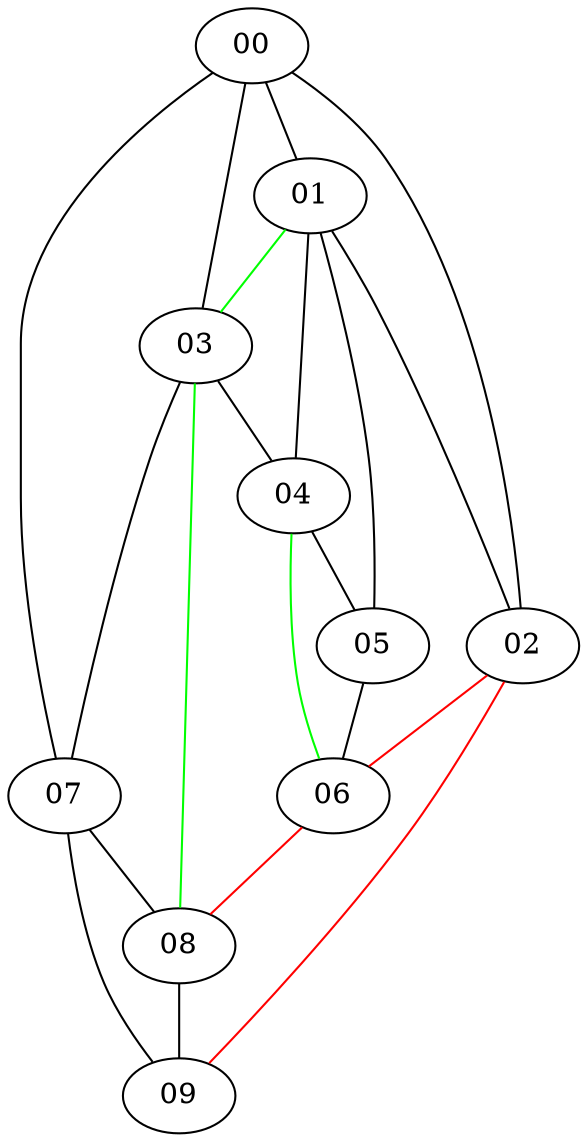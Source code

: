 strict graph  {
00 [pos="-0.091094, -1.667969!"];
01 [pos="1.442502, 0.74!"];
02 [pos="-1.464142, 0.8!"];
03 [pos="-0.816658, -0.429914!"];
04 [pos="0.00751, 0.744808!"];
05 [pos=" 0.720841, -0.500335!"];
06 [pos="-0.031276, 0.721771!"];
07 [pos=" 0.618311, -0.420584!"];
08 [pos="-0.815458, -0.480013!"];
09 [pos="-0.815458, -0.480013!"];

00--01 [color="black", penwidth=1];
00--02 [color="black", penwidth=1];
00--03 [color="black", penwidth=1];
00--07 [color="black", penwidth=1];
01--02 [color="black", penwidth=1];
01--03 [color="green", penwidth=1];
01--04 [color="black", penwidth=1];
01--05 [color="black", penwidth=1];
03--04 [color="black", penwidth=1];
03--07 [color="black", penwidth=1];
03--08 [color="green", penwidth=1];
04--05 [color="black", penwidth=1];
04--06 [color="green", penwidth=1];
05--06 [color="black", penwidth=1];
07--08 [color="black", penwidth=1];
07--09 [color="black", penwidth=1];
08--09 [color="black", penwidth=1];
02--06 [color="red", penwidth=1];
06--08 [color="red", penwidth=1];
02--09 [color="red", penwidth=1];
}
